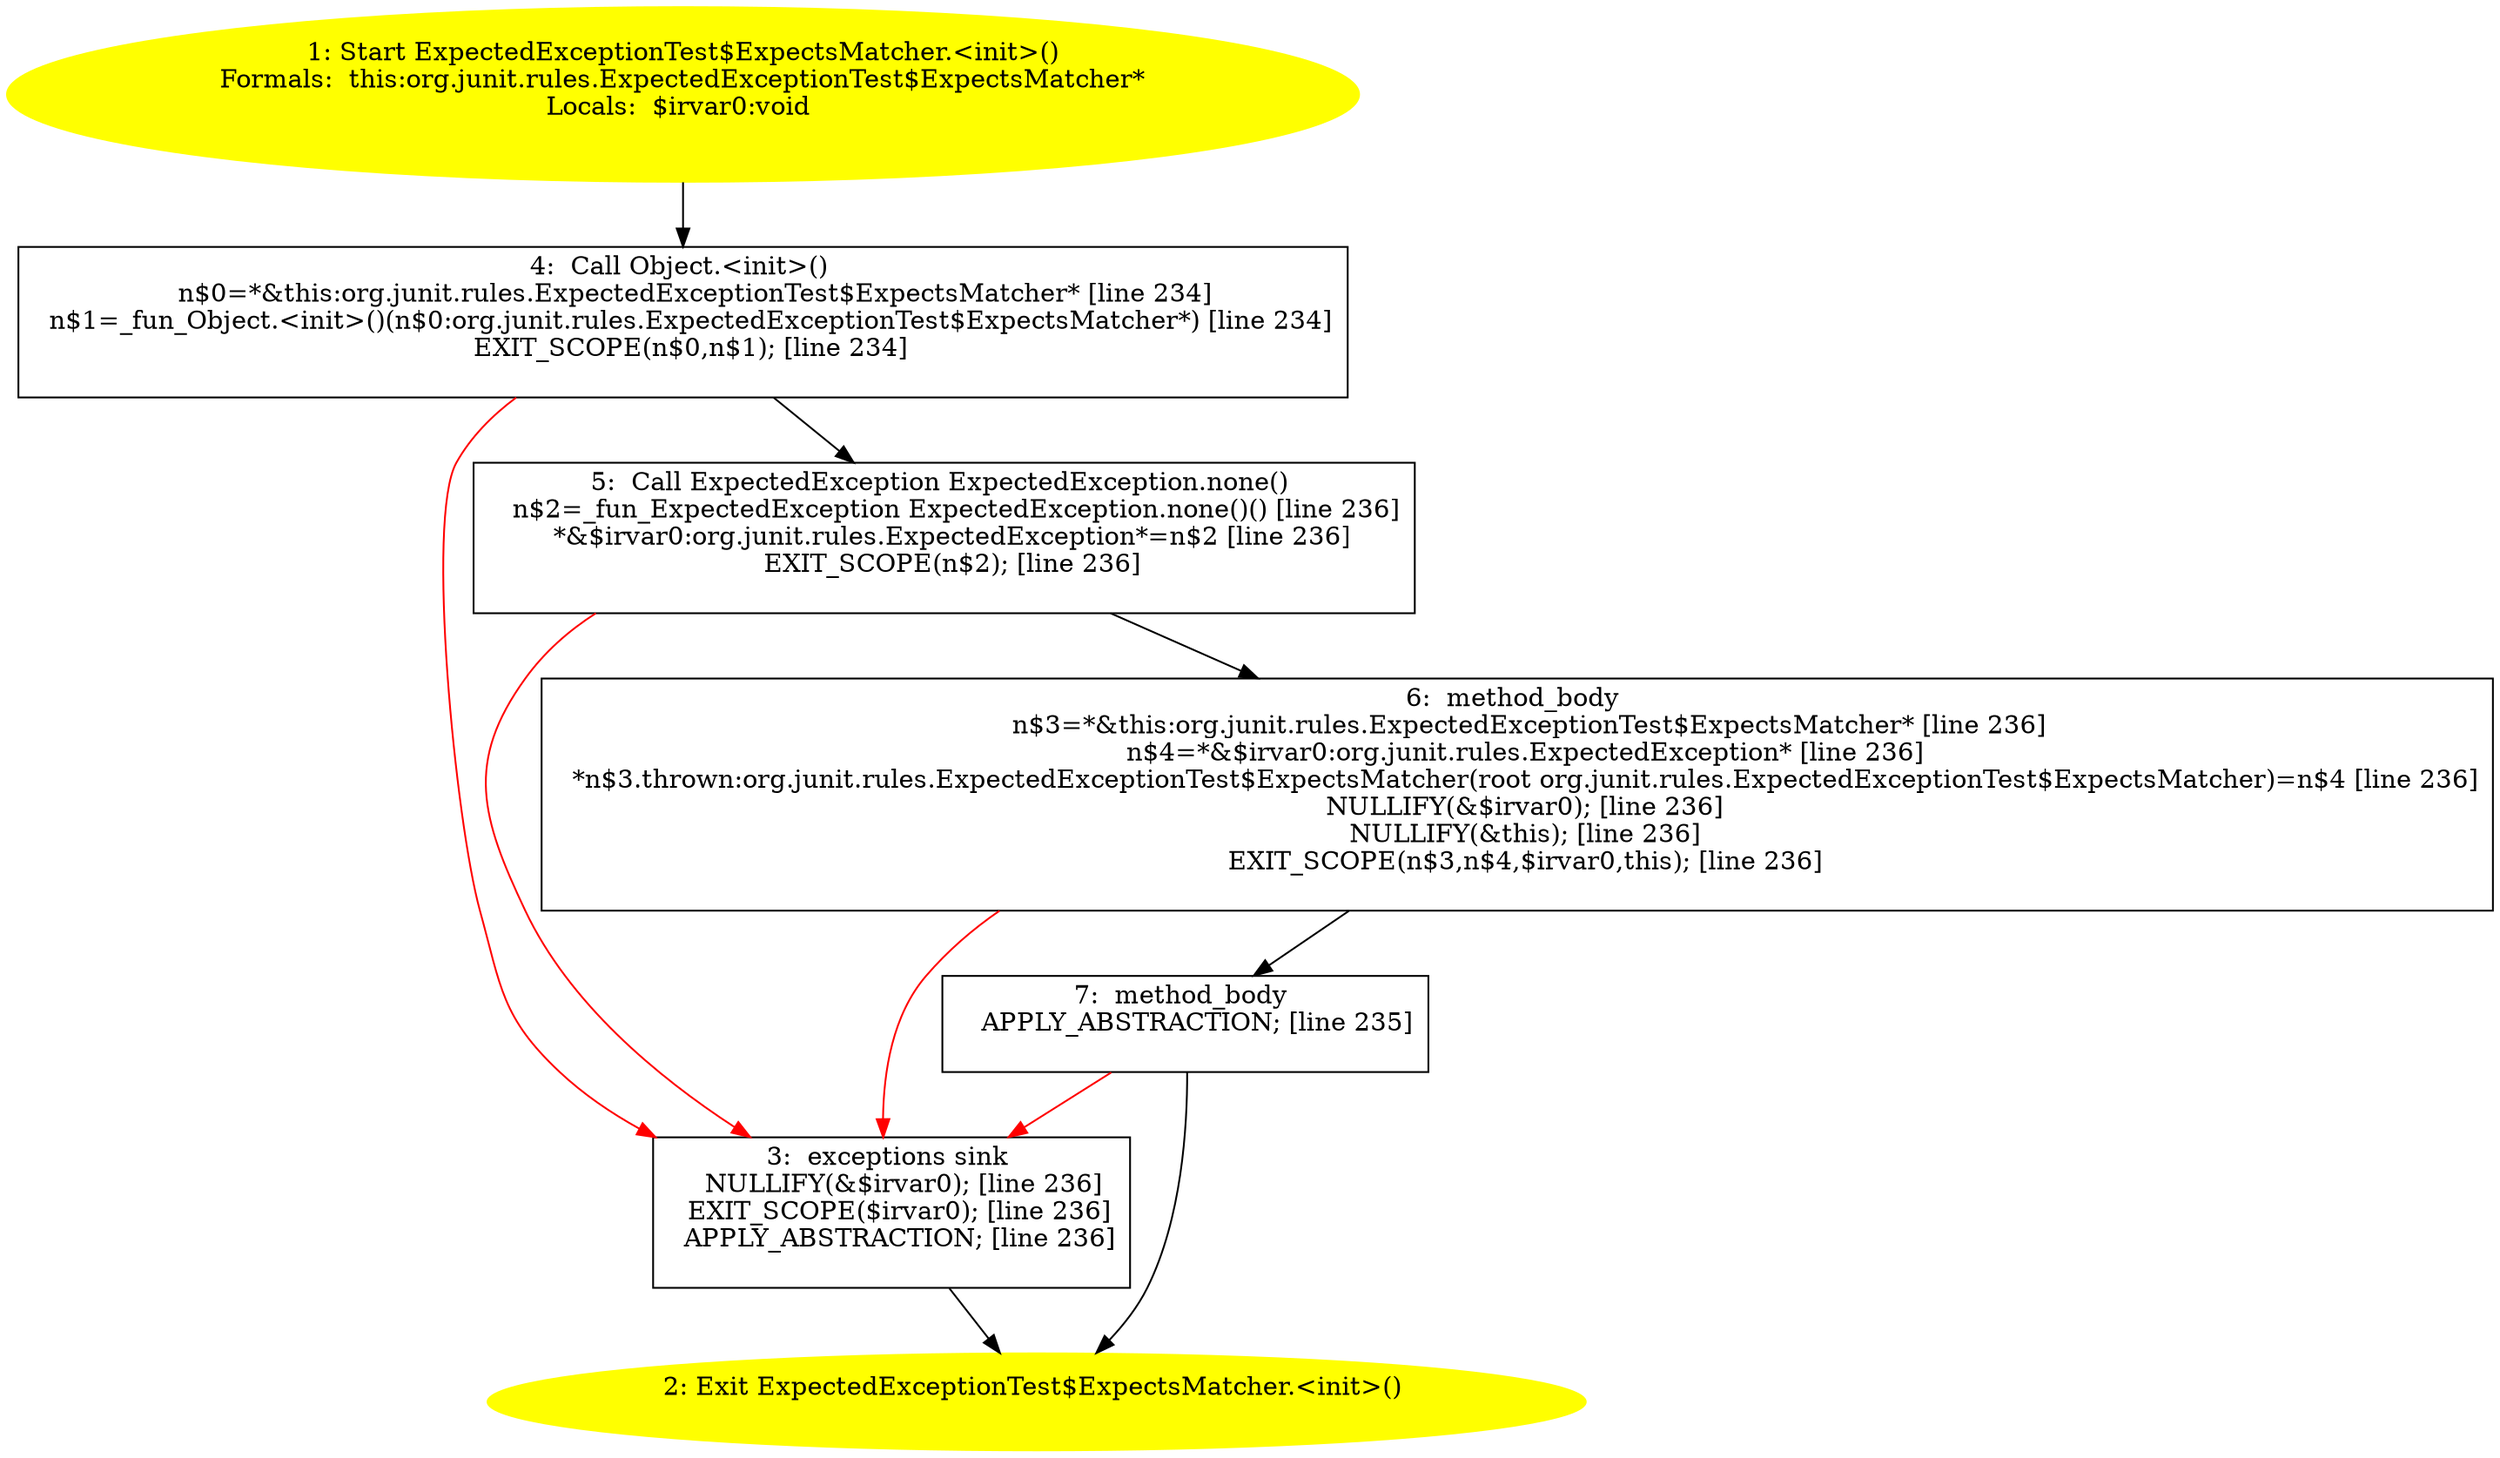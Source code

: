 /* @generated */
digraph cfg {
"org.junit.rules.ExpectedExceptionTest$ExpectsMatcher.<init>().9a342d7c6f5eb372e09acd84bc8a3a4c_1" [label="1: Start ExpectedExceptionTest$ExpectsMatcher.<init>()\nFormals:  this:org.junit.rules.ExpectedExceptionTest$ExpectsMatcher*\nLocals:  $irvar0:void \n  " color=yellow style=filled]
	

	 "org.junit.rules.ExpectedExceptionTest$ExpectsMatcher.<init>().9a342d7c6f5eb372e09acd84bc8a3a4c_1" -> "org.junit.rules.ExpectedExceptionTest$ExpectsMatcher.<init>().9a342d7c6f5eb372e09acd84bc8a3a4c_4" ;
"org.junit.rules.ExpectedExceptionTest$ExpectsMatcher.<init>().9a342d7c6f5eb372e09acd84bc8a3a4c_2" [label="2: Exit ExpectedExceptionTest$ExpectsMatcher.<init>() \n  " color=yellow style=filled]
	

"org.junit.rules.ExpectedExceptionTest$ExpectsMatcher.<init>().9a342d7c6f5eb372e09acd84bc8a3a4c_3" [label="3:  exceptions sink \n   NULLIFY(&$irvar0); [line 236]\n  EXIT_SCOPE($irvar0); [line 236]\n  APPLY_ABSTRACTION; [line 236]\n " shape="box"]
	

	 "org.junit.rules.ExpectedExceptionTest$ExpectsMatcher.<init>().9a342d7c6f5eb372e09acd84bc8a3a4c_3" -> "org.junit.rules.ExpectedExceptionTest$ExpectsMatcher.<init>().9a342d7c6f5eb372e09acd84bc8a3a4c_2" ;
"org.junit.rules.ExpectedExceptionTest$ExpectsMatcher.<init>().9a342d7c6f5eb372e09acd84bc8a3a4c_4" [label="4:  Call Object.<init>() \n   n$0=*&this:org.junit.rules.ExpectedExceptionTest$ExpectsMatcher* [line 234]\n  n$1=_fun_Object.<init>()(n$0:org.junit.rules.ExpectedExceptionTest$ExpectsMatcher*) [line 234]\n  EXIT_SCOPE(n$0,n$1); [line 234]\n " shape="box"]
	

	 "org.junit.rules.ExpectedExceptionTest$ExpectsMatcher.<init>().9a342d7c6f5eb372e09acd84bc8a3a4c_4" -> "org.junit.rules.ExpectedExceptionTest$ExpectsMatcher.<init>().9a342d7c6f5eb372e09acd84bc8a3a4c_5" ;
	 "org.junit.rules.ExpectedExceptionTest$ExpectsMatcher.<init>().9a342d7c6f5eb372e09acd84bc8a3a4c_4" -> "org.junit.rules.ExpectedExceptionTest$ExpectsMatcher.<init>().9a342d7c6f5eb372e09acd84bc8a3a4c_3" [color="red" ];
"org.junit.rules.ExpectedExceptionTest$ExpectsMatcher.<init>().9a342d7c6f5eb372e09acd84bc8a3a4c_5" [label="5:  Call ExpectedException ExpectedException.none() \n   n$2=_fun_ExpectedException ExpectedException.none()() [line 236]\n  *&$irvar0:org.junit.rules.ExpectedException*=n$2 [line 236]\n  EXIT_SCOPE(n$2); [line 236]\n " shape="box"]
	

	 "org.junit.rules.ExpectedExceptionTest$ExpectsMatcher.<init>().9a342d7c6f5eb372e09acd84bc8a3a4c_5" -> "org.junit.rules.ExpectedExceptionTest$ExpectsMatcher.<init>().9a342d7c6f5eb372e09acd84bc8a3a4c_6" ;
	 "org.junit.rules.ExpectedExceptionTest$ExpectsMatcher.<init>().9a342d7c6f5eb372e09acd84bc8a3a4c_5" -> "org.junit.rules.ExpectedExceptionTest$ExpectsMatcher.<init>().9a342d7c6f5eb372e09acd84bc8a3a4c_3" [color="red" ];
"org.junit.rules.ExpectedExceptionTest$ExpectsMatcher.<init>().9a342d7c6f5eb372e09acd84bc8a3a4c_6" [label="6:  method_body \n   n$3=*&this:org.junit.rules.ExpectedExceptionTest$ExpectsMatcher* [line 236]\n  n$4=*&$irvar0:org.junit.rules.ExpectedException* [line 236]\n  *n$3.thrown:org.junit.rules.ExpectedExceptionTest$ExpectsMatcher(root org.junit.rules.ExpectedExceptionTest$ExpectsMatcher)=n$4 [line 236]\n  NULLIFY(&$irvar0); [line 236]\n  NULLIFY(&this); [line 236]\n  EXIT_SCOPE(n$3,n$4,$irvar0,this); [line 236]\n " shape="box"]
	

	 "org.junit.rules.ExpectedExceptionTest$ExpectsMatcher.<init>().9a342d7c6f5eb372e09acd84bc8a3a4c_6" -> "org.junit.rules.ExpectedExceptionTest$ExpectsMatcher.<init>().9a342d7c6f5eb372e09acd84bc8a3a4c_7" ;
	 "org.junit.rules.ExpectedExceptionTest$ExpectsMatcher.<init>().9a342d7c6f5eb372e09acd84bc8a3a4c_6" -> "org.junit.rules.ExpectedExceptionTest$ExpectsMatcher.<init>().9a342d7c6f5eb372e09acd84bc8a3a4c_3" [color="red" ];
"org.junit.rules.ExpectedExceptionTest$ExpectsMatcher.<init>().9a342d7c6f5eb372e09acd84bc8a3a4c_7" [label="7:  method_body \n   APPLY_ABSTRACTION; [line 235]\n " shape="box"]
	

	 "org.junit.rules.ExpectedExceptionTest$ExpectsMatcher.<init>().9a342d7c6f5eb372e09acd84bc8a3a4c_7" -> "org.junit.rules.ExpectedExceptionTest$ExpectsMatcher.<init>().9a342d7c6f5eb372e09acd84bc8a3a4c_2" ;
	 "org.junit.rules.ExpectedExceptionTest$ExpectsMatcher.<init>().9a342d7c6f5eb372e09acd84bc8a3a4c_7" -> "org.junit.rules.ExpectedExceptionTest$ExpectsMatcher.<init>().9a342d7c6f5eb372e09acd84bc8a3a4c_3" [color="red" ];
}
